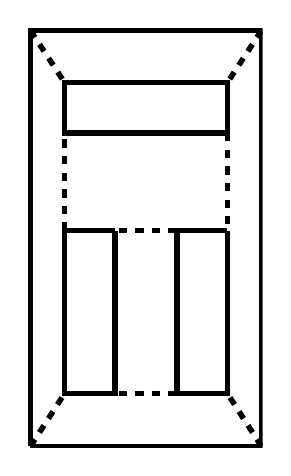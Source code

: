 % This file was created by matlab2tikz v0.4.0.
% Copyright (c) 2008--2013, Nico Schlömer <nico.schloemer@gmail.com>
% All rights reserved.
% 
% The latest updates can be retrieved from
%   http://www.mathworks.com/matlabcentral/fileexchange/22022-matlab2tikz
% where you can also make suggestions and rate matlab2tikz.
% 
% % -*- root: TestingFigures.tex -*-
% 
\begin{tikzpicture}

\begin{axis}[%
width=3cm,
height=5.348cm,
scale only axis,
xmin=-100,
xmax=9100,
ymin=0,
ymax=16400,
hide axis,
axis x line*=bottom,
axis y line*=left,
y post scale=1,
unit vector ratio=1 1 1
]
\addplot [
color=black,
dashed,
line width=2.0pt,
forget plot
]
table[row sep=crcr]{
5753 8452.917\\
3352.833 8452.917\\
};
\addplot [
color=black,
dashed,
line width=2.0pt,
forget plot
]
table[row sep=crcr]{
7722.556 12252.917\\
7722.556 8452.917\\
};
\addplot [
color=black,
dashed,
line width=2.0pt,
forget plot
]
table[row sep=crcr]{
9052.917 16252.917\\
7722.556 14222.472\\
};
\addplot [
color=black,
dashed,
line width=2.0pt,
forget plot
]
table[row sep=crcr]{
9052.917 52.917\\
7722.556 2113.639\\
};
\addplot [
color=black,
dashed,
line width=2.0pt,
forget plot
]
table[row sep=crcr]{
52.917 16252.917\\
1383.278 14222.472\\
};
\addplot [
color=black,
dashed,
line width=2.0pt,
forget plot
]
table[row sep=crcr]{
1383.278 8452.917\\
1383.278 12252.917\\
};
\addplot [
color=black,
dashed,
line width=2.0pt,
forget plot
]
table[row sep=crcr]{
5753 2113.639\\
3352.833 2113.639\\
};
\addplot [
color=black,
dashed,
line width=2.0pt,
forget plot
]
table[row sep=crcr]{
52.917 52.917\\
1383.278 2113.639\\
};
\addplot [
color=black,
solid,
line width=2.0pt,
forget plot
]
table[row sep=crcr]{
52.917 52.917\\
52.917 16252.917\\
9052.917 16252.917\\
9052.917 52.917\\
52.917 52.917\\
52.917 52.917\\
};
\addplot [
color=black,
solid,
line width=2.0pt,
forget plot
]
table[row sep=crcr]{
7722.556 12252.917\\
1383.278 12252.917\\
1383.278 14222.472\\
7722.556 14222.472\\
7722.556 12252.917\\
7722.556 12252.917\\
};
\addplot [
color=black,
solid,
line width=2.0pt,
forget plot
]
table[row sep=crcr]{
7722.556 8452.917\\
7722.556 2113.639\\
5753 2113.639\\
5753 8452.917\\
7722.556 8452.917\\
7722.556 8452.917\\
};
\addplot [
color=black,
solid,
line width=2.0pt,
forget plot
]
table[row sep=crcr]{
3352.833 8452.917\\
3352.833 2113.639\\
1383.278 2113.639\\
1383.278 8452.917\\
3352.833 8452.917\\
3352.833 8452.917\\
};
\end{axis}
\end{tikzpicture}%